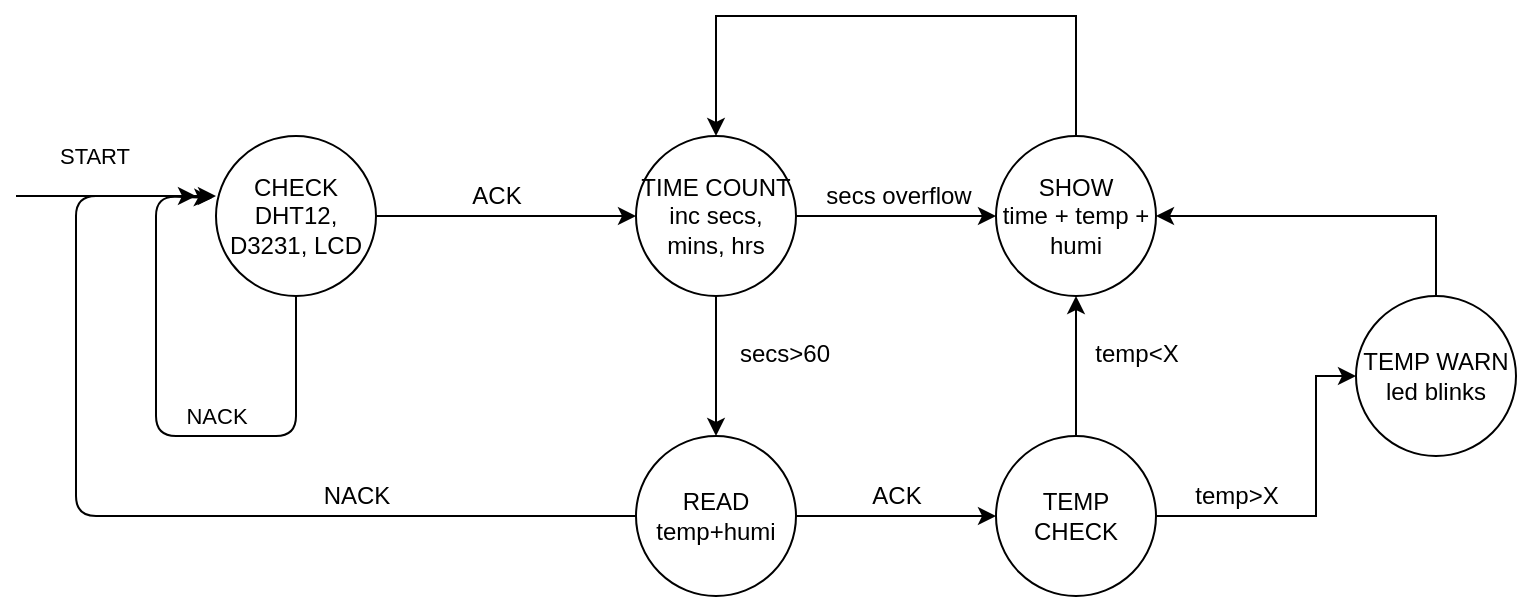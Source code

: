 <mxfile version="14.6.0" type="github">
  <diagram id="U__SHWGgX7OzHneZGfN9" name="Page-1">
    <mxGraphModel dx="868" dy="450" grid="1" gridSize="10" guides="1" tooltips="1" connect="1" arrows="1" fold="1" page="1" pageScale="1" pageWidth="980" pageHeight="1390" math="0" shadow="0">
      <root>
        <mxCell id="0" />
        <mxCell id="1" parent="0" />
        <mxCell id="NzZfFNbF9mU6FxM4Eowc-24" style="edgeStyle=orthogonalEdgeStyle;rounded=0;orthogonalLoop=1;jettySize=auto;html=1;entryX=0;entryY=0.5;entryDx=0;entryDy=0;" edge="1" parent="1" source="NzZfFNbF9mU6FxM4Eowc-2" target="NzZfFNbF9mU6FxM4Eowc-3">
          <mxGeometry relative="1" as="geometry" />
        </mxCell>
        <mxCell id="NzZfFNbF9mU6FxM4Eowc-2" value="CHECK&lt;br&gt;DHT12, D3231, LCD" style="ellipse;whiteSpace=wrap;html=1;aspect=fixed;" vertex="1" parent="1">
          <mxGeometry x="110" y="90" width="80" height="80" as="geometry" />
        </mxCell>
        <mxCell id="NzZfFNbF9mU6FxM4Eowc-8" value="" style="edgeStyle=orthogonalEdgeStyle;rounded=0;orthogonalLoop=1;jettySize=auto;html=1;" edge="1" parent="1" source="NzZfFNbF9mU6FxM4Eowc-3" target="NzZfFNbF9mU6FxM4Eowc-5">
          <mxGeometry relative="1" as="geometry" />
        </mxCell>
        <mxCell id="NzZfFNbF9mU6FxM4Eowc-16" style="edgeStyle=orthogonalEdgeStyle;rounded=0;orthogonalLoop=1;jettySize=auto;html=1;entryX=0.5;entryY=0;entryDx=0;entryDy=0;" edge="1" parent="1" source="NzZfFNbF9mU6FxM4Eowc-3" target="NzZfFNbF9mU6FxM4Eowc-4">
          <mxGeometry relative="1" as="geometry" />
        </mxCell>
        <mxCell id="NzZfFNbF9mU6FxM4Eowc-3" value="TIME COUNT&lt;br&gt;inc secs, mins, hrs" style="ellipse;whiteSpace=wrap;html=1;aspect=fixed;" vertex="1" parent="1">
          <mxGeometry x="320" y="90" width="80" height="80" as="geometry" />
        </mxCell>
        <mxCell id="NzZfFNbF9mU6FxM4Eowc-15" style="edgeStyle=orthogonalEdgeStyle;rounded=0;orthogonalLoop=1;jettySize=auto;html=1;entryX=0;entryY=0.5;entryDx=0;entryDy=0;" edge="1" parent="1" source="NzZfFNbF9mU6FxM4Eowc-4" target="NzZfFNbF9mU6FxM4Eowc-10">
          <mxGeometry relative="1" as="geometry" />
        </mxCell>
        <mxCell id="NzZfFNbF9mU6FxM4Eowc-4" value="READ&lt;br&gt;temp+humi" style="ellipse;whiteSpace=wrap;html=1;aspect=fixed;" vertex="1" parent="1">
          <mxGeometry x="320" y="240" width="80" height="80" as="geometry" />
        </mxCell>
        <mxCell id="NzZfFNbF9mU6FxM4Eowc-35" style="edgeStyle=orthogonalEdgeStyle;rounded=0;orthogonalLoop=1;jettySize=auto;html=1;entryX=0.5;entryY=0;entryDx=0;entryDy=0;" edge="1" parent="1" source="NzZfFNbF9mU6FxM4Eowc-5" target="NzZfFNbF9mU6FxM4Eowc-3">
          <mxGeometry relative="1" as="geometry">
            <mxPoint x="360" y="30" as="targetPoint" />
            <Array as="points">
              <mxPoint x="540" y="30" />
              <mxPoint x="360" y="30" />
            </Array>
          </mxGeometry>
        </mxCell>
        <mxCell id="NzZfFNbF9mU6FxM4Eowc-5" value="SHOW&lt;br&gt;time + temp + humi" style="ellipse;whiteSpace=wrap;html=1;aspect=fixed;" vertex="1" parent="1">
          <mxGeometry x="500" y="90" width="80" height="80" as="geometry" />
        </mxCell>
        <mxCell id="NzZfFNbF9mU6FxM4Eowc-9" value="secs overflow" style="text;html=1;align=center;verticalAlign=middle;resizable=0;points=[];autosize=1;strokeColor=none;" vertex="1" parent="1">
          <mxGeometry x="406" y="110" width="90" height="20" as="geometry" />
        </mxCell>
        <mxCell id="NzZfFNbF9mU6FxM4Eowc-12" value="" style="edgeStyle=orthogonalEdgeStyle;rounded=0;orthogonalLoop=1;jettySize=auto;html=1;" edge="1" parent="1" source="NzZfFNbF9mU6FxM4Eowc-10" target="NzZfFNbF9mU6FxM4Eowc-11">
          <mxGeometry relative="1" as="geometry">
            <Array as="points">
              <mxPoint x="660" y="280" />
              <mxPoint x="660" y="210" />
            </Array>
          </mxGeometry>
        </mxCell>
        <mxCell id="NzZfFNbF9mU6FxM4Eowc-14" style="edgeStyle=orthogonalEdgeStyle;rounded=0;orthogonalLoop=1;jettySize=auto;html=1;entryX=0.5;entryY=1;entryDx=0;entryDy=0;" edge="1" parent="1" source="NzZfFNbF9mU6FxM4Eowc-10" target="NzZfFNbF9mU6FxM4Eowc-5">
          <mxGeometry relative="1" as="geometry" />
        </mxCell>
        <mxCell id="NzZfFNbF9mU6FxM4Eowc-10" value="TEMP CHECK" style="ellipse;whiteSpace=wrap;html=1;aspect=fixed;" vertex="1" parent="1">
          <mxGeometry x="500" y="240" width="80" height="80" as="geometry" />
        </mxCell>
        <mxCell id="NzZfFNbF9mU6FxM4Eowc-34" style="edgeStyle=orthogonalEdgeStyle;rounded=0;orthogonalLoop=1;jettySize=auto;html=1;entryX=1;entryY=0.5;entryDx=0;entryDy=0;" edge="1" parent="1" source="NzZfFNbF9mU6FxM4Eowc-11" target="NzZfFNbF9mU6FxM4Eowc-5">
          <mxGeometry relative="1" as="geometry">
            <mxPoint x="650" y="110" as="targetPoint" />
            <Array as="points">
              <mxPoint x="720" y="130" />
            </Array>
          </mxGeometry>
        </mxCell>
        <mxCell id="NzZfFNbF9mU6FxM4Eowc-11" value="TEMP WARN&lt;br&gt;led blinks" style="ellipse;whiteSpace=wrap;html=1;aspect=fixed;" vertex="1" parent="1">
          <mxGeometry x="680" y="170" width="80" height="80" as="geometry" />
        </mxCell>
        <mxCell id="NzZfFNbF9mU6FxM4Eowc-22" value="" style="endArrow=classic;html=1;exitX=0.5;exitY=1;exitDx=0;exitDy=0;entryX=-0.025;entryY=0.388;entryDx=0;entryDy=0;entryPerimeter=0;" edge="1" parent="1" source="NzZfFNbF9mU6FxM4Eowc-2" target="NzZfFNbF9mU6FxM4Eowc-2">
          <mxGeometry relative="1" as="geometry">
            <mxPoint x="360" y="140" as="sourcePoint" />
            <mxPoint x="80" y="80" as="targetPoint" />
            <Array as="points">
              <mxPoint x="150" y="240" />
              <mxPoint x="80" y="240" />
              <mxPoint x="80" y="120" />
            </Array>
          </mxGeometry>
        </mxCell>
        <mxCell id="NzZfFNbF9mU6FxM4Eowc-23" value="NACK" style="edgeLabel;resizable=0;html=1;align=center;verticalAlign=middle;" connectable="0" vertex="1" parent="NzZfFNbF9mU6FxM4Eowc-22">
          <mxGeometry relative="1" as="geometry">
            <mxPoint x="30" y="-6" as="offset" />
          </mxGeometry>
        </mxCell>
        <mxCell id="NzZfFNbF9mU6FxM4Eowc-25" value="ACK" style="text;html=1;align=center;verticalAlign=middle;resizable=0;points=[];autosize=1;strokeColor=none;" vertex="1" parent="1">
          <mxGeometry x="230" y="110" width="40" height="20" as="geometry" />
        </mxCell>
        <mxCell id="NzZfFNbF9mU6FxM4Eowc-26" value="" style="endArrow=classic;html=1;" edge="1" parent="1">
          <mxGeometry width="50" height="50" relative="1" as="geometry">
            <mxPoint x="10" y="120" as="sourcePoint" />
            <mxPoint x="110" y="120" as="targetPoint" />
          </mxGeometry>
        </mxCell>
        <mxCell id="NzZfFNbF9mU6FxM4Eowc-27" value="START" style="edgeLabel;html=1;align=center;verticalAlign=middle;resizable=0;points=[];" vertex="1" connectable="0" parent="NzZfFNbF9mU6FxM4Eowc-26">
          <mxGeometry x="-0.22" y="7" relative="1" as="geometry">
            <mxPoint y="-13" as="offset" />
          </mxGeometry>
        </mxCell>
        <mxCell id="NzZfFNbF9mU6FxM4Eowc-28" value="secs&amp;gt;60" style="text;html=1;align=center;verticalAlign=middle;resizable=0;points=[];autosize=1;strokeColor=none;" vertex="1" parent="1">
          <mxGeometry x="364" y="189" width="60" height="20" as="geometry" />
        </mxCell>
        <mxCell id="NzZfFNbF9mU6FxM4Eowc-29" value="ACK" style="text;html=1;align=center;verticalAlign=middle;resizable=0;points=[];autosize=1;strokeColor=none;" vertex="1" parent="1">
          <mxGeometry x="430" y="260" width="40" height="20" as="geometry" />
        </mxCell>
        <mxCell id="NzZfFNbF9mU6FxM4Eowc-30" value="" style="endArrow=classic;html=1;exitX=0;exitY=0.5;exitDx=0;exitDy=0;" edge="1" parent="1" source="NzZfFNbF9mU6FxM4Eowc-4">
          <mxGeometry width="50" height="50" relative="1" as="geometry">
            <mxPoint x="400" y="250" as="sourcePoint" />
            <mxPoint x="100" y="120" as="targetPoint" />
            <Array as="points">
              <mxPoint x="40" y="280" />
              <mxPoint x="40" y="120" />
            </Array>
          </mxGeometry>
        </mxCell>
        <mxCell id="NzZfFNbF9mU6FxM4Eowc-31" value="NACK" style="text;html=1;align=center;verticalAlign=middle;resizable=0;points=[];autosize=1;strokeColor=none;" vertex="1" parent="1">
          <mxGeometry x="155" y="260" width="50" height="20" as="geometry" />
        </mxCell>
        <mxCell id="NzZfFNbF9mU6FxM4Eowc-32" value="temp&amp;gt;X" style="text;html=1;align=center;verticalAlign=middle;resizable=0;points=[];autosize=1;strokeColor=none;" vertex="1" parent="1">
          <mxGeometry x="590" y="260" width="60" height="20" as="geometry" />
        </mxCell>
        <mxCell id="NzZfFNbF9mU6FxM4Eowc-33" value="temp&amp;lt;X" style="text;html=1;align=center;verticalAlign=middle;resizable=0;points=[];autosize=1;strokeColor=none;" vertex="1" parent="1">
          <mxGeometry x="540" y="189" width="60" height="20" as="geometry" />
        </mxCell>
      </root>
    </mxGraphModel>
  </diagram>
</mxfile>
